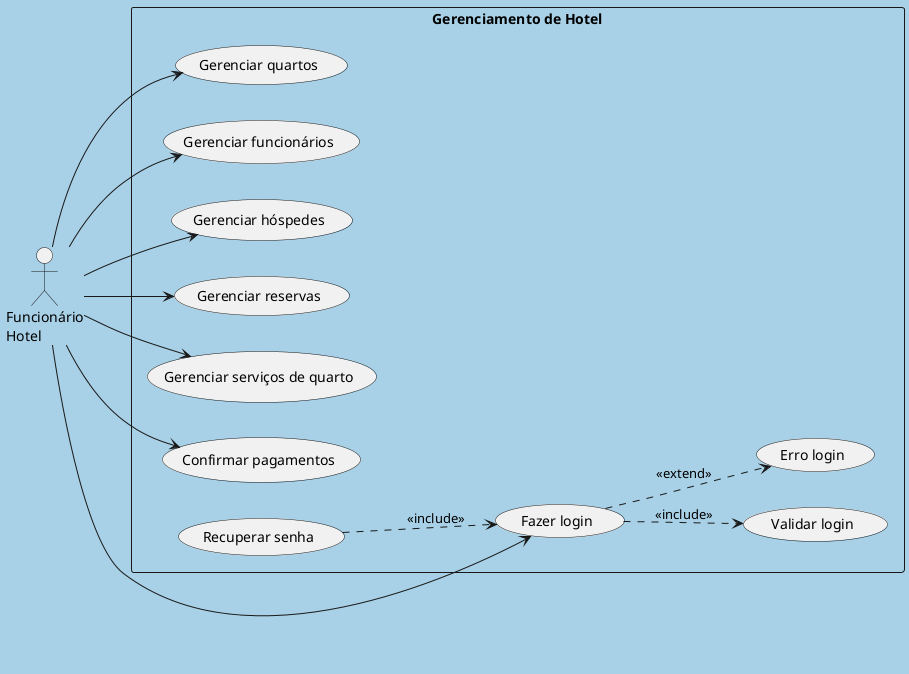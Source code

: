 @startuml
skinparam backgroundColor #A8D0E6
skinparam actorStyle stick
left to right direction

actor "Funcionário\nHotel" as Funcionario

rectangle "Gerenciamento de Hotel" {
  usecase "Gerenciar quartos" as UC_GerenciarQuartos
  usecase "Gerenciar funcionários" as UC_GerenciarFuncionarios
  usecase "Gerenciar hóspedes" as UC_GerenciarHospedes
  usecase "Gerenciar reservas" as UC_GerenciarReservasFuncionario
  usecase "Gerenciar serviços de quarto" as UC_GerenciarServicos
  usecase "Confirmar pagamentos" as UC_ConfirmarPagamentos
  usecase "Fazer login" as UC_FazerLogin
  usecase "Validar login" as UC_ValidarLogin
  usecase "Erro login" as UC_ErroLogin
  usecase "Recuperar senha" as UC_RecuperarSenha
}

Funcionario --> UC_FazerLogin
Funcionario --> UC_GerenciarQuartos
Funcionario --> UC_GerenciarFuncionarios
Funcionario --> UC_GerenciarHospedes
Funcionario --> UC_GerenciarReservasFuncionario
Funcionario --> UC_GerenciarServicos
Funcionario --> UC_ConfirmarPagamentos

UC_FazerLogin ..> UC_ValidarLogin : <<include>>
UC_FazerLogin ..> UC_ErroLogin : <<extend>>
UC_RecuperarSenha ..> UC_FazerLogin : <<include>>
@enduml
